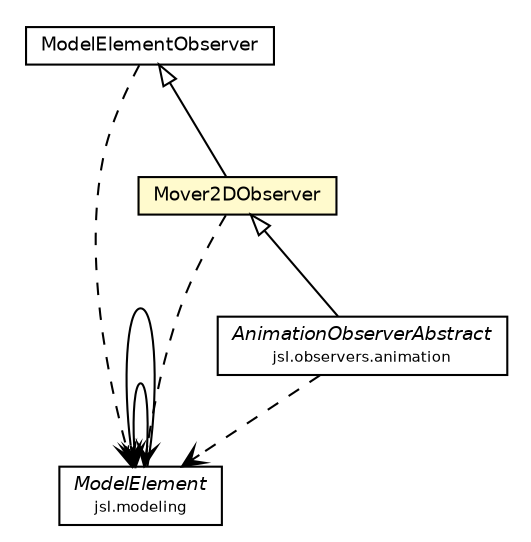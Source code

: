 #!/usr/local/bin/dot
#
# Class diagram 
# Generated by UMLGraph version 5.4 (http://www.umlgraph.org/)
#

digraph G {
	edge [fontname="Helvetica",fontsize=10,labelfontname="Helvetica",labelfontsize=10];
	node [fontname="Helvetica",fontsize=10,shape=plaintext];
	nodesep=0.25;
	ranksep=0.5;
	// jsl.modeling.ModelElement
	c127507 [label=<<table title="jsl.modeling.ModelElement" border="0" cellborder="1" cellspacing="0" cellpadding="2" port="p" href="../modeling/ModelElement.html">
		<tr><td><table border="0" cellspacing="0" cellpadding="1">
<tr><td align="center" balign="center"><font face="Helvetica-Oblique"> ModelElement </font></td></tr>
<tr><td align="center" balign="center"><font point-size="7.0"> jsl.modeling </font></td></tr>
		</table></td></tr>
		</table>>, URL="../modeling/ModelElement.html", fontname="Helvetica", fontcolor="black", fontsize=9.0];
	// jsl.observers.Mover2DObserver
	c127780 [label=<<table title="jsl.observers.Mover2DObserver" border="0" cellborder="1" cellspacing="0" cellpadding="2" port="p" bgcolor="lemonChiffon" href="./Mover2DObserver.html">
		<tr><td><table border="0" cellspacing="0" cellpadding="1">
<tr><td align="center" balign="center"> Mover2DObserver </td></tr>
		</table></td></tr>
		</table>>, URL="./Mover2DObserver.html", fontname="Helvetica", fontcolor="black", fontsize=9.0];
	// jsl.observers.ModelElementObserver
	c127781 [label=<<table title="jsl.observers.ModelElementObserver" border="0" cellborder="1" cellspacing="0" cellpadding="2" port="p" href="./ModelElementObserver.html">
		<tr><td><table border="0" cellspacing="0" cellpadding="1">
<tr><td align="center" balign="center"> ModelElementObserver </td></tr>
		</table></td></tr>
		</table>>, URL="./ModelElementObserver.html", fontname="Helvetica", fontcolor="black", fontsize=9.0];
	// jsl.observers.animation.AnimationObserverAbstract
	c127788 [label=<<table title="jsl.observers.animation.AnimationObserverAbstract" border="0" cellborder="1" cellspacing="0" cellpadding="2" port="p" href="./animation/AnimationObserverAbstract.html">
		<tr><td><table border="0" cellspacing="0" cellpadding="1">
<tr><td align="center" balign="center"><font face="Helvetica-Oblique"> AnimationObserverAbstract </font></td></tr>
<tr><td align="center" balign="center"><font point-size="7.0"> jsl.observers.animation </font></td></tr>
		</table></td></tr>
		</table>>, URL="./animation/AnimationObserverAbstract.html", fontname="Helvetica", fontcolor="black", fontsize=9.0];
	//jsl.observers.Mover2DObserver extends jsl.observers.ModelElementObserver
	c127781:p -> c127780:p [dir=back,arrowtail=empty];
	//jsl.observers.animation.AnimationObserverAbstract extends jsl.observers.Mover2DObserver
	c127780:p -> c127788:p [dir=back,arrowtail=empty];
	// jsl.modeling.ModelElement NAVASSOC jsl.modeling.ModelElement
	c127507:p -> c127507:p [taillabel="", label="", headlabel="*", fontname="Helvetica", fontcolor="black", fontsize=10.0, color="black", arrowhead=open];
	// jsl.modeling.ModelElement NAVASSOC jsl.modeling.ModelElement
	c127507:p -> c127507:p [taillabel="", label="", headlabel="", fontname="Helvetica", fontcolor="black", fontsize=10.0, color="black", arrowhead=open];
	// jsl.observers.Mover2DObserver DEPEND jsl.modeling.ModelElement
	c127780:p -> c127507:p [taillabel="", label="", headlabel="", fontname="Helvetica", fontcolor="black", fontsize=10.0, color="black", arrowhead=open, style=dashed];
	// jsl.observers.ModelElementObserver DEPEND jsl.modeling.ModelElement
	c127781:p -> c127507:p [taillabel="", label="", headlabel="", fontname="Helvetica", fontcolor="black", fontsize=10.0, color="black", arrowhead=open, style=dashed];
	// jsl.observers.animation.AnimationObserverAbstract DEPEND jsl.modeling.ModelElement
	c127788:p -> c127507:p [taillabel="", label="", headlabel="", fontname="Helvetica", fontcolor="black", fontsize=10.0, color="black", arrowhead=open, style=dashed];
}

